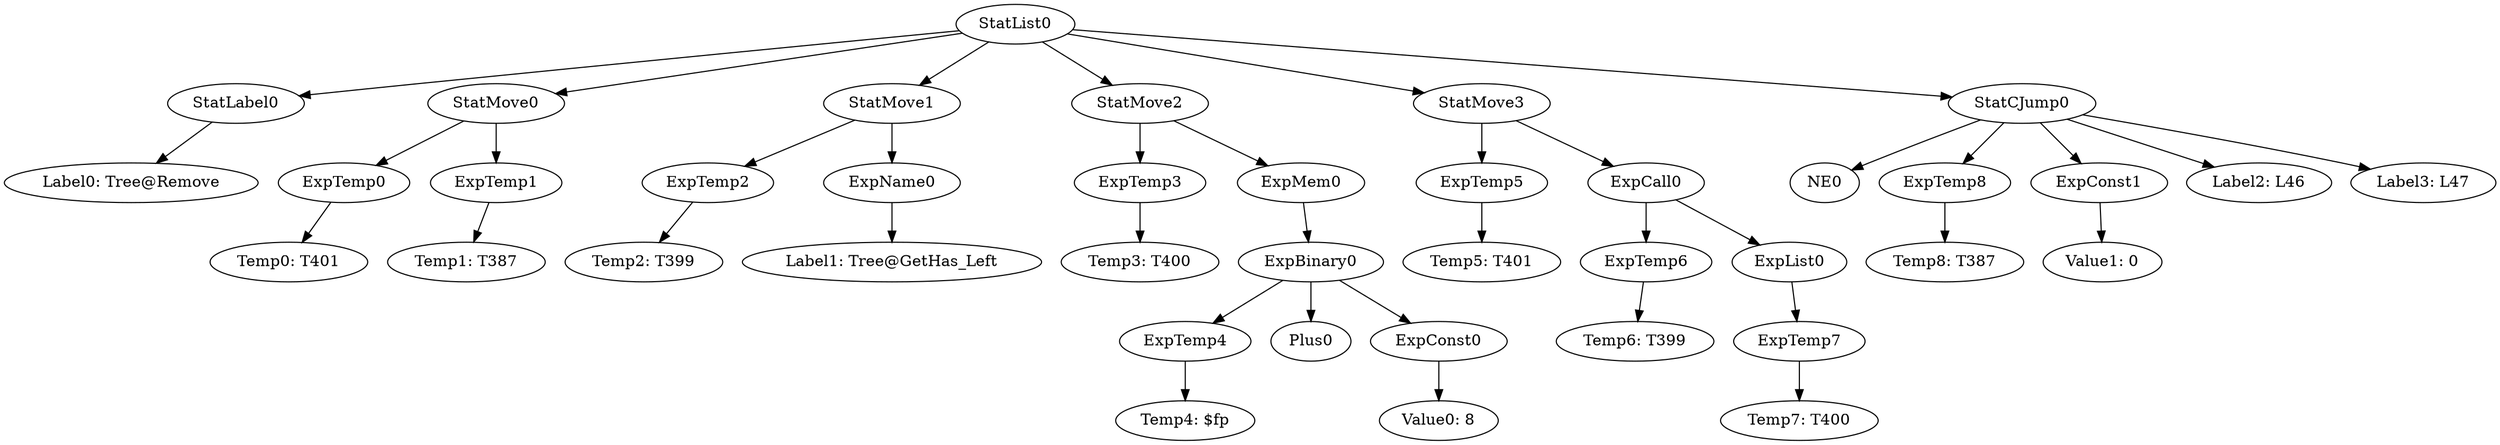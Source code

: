 digraph {
	ordering = out;
	ExpConst1 -> "Value1: 0";
	ExpName0 -> "Label1: Tree@GetHas_Left";
	StatMove2 -> ExpTemp3;
	StatMove2 -> ExpMem0;
	ExpTemp2 -> "Temp2: T399";
	ExpTemp3 -> "Temp3: T400";
	StatLabel0 -> "Label0: Tree@Remove";
	StatList0 -> StatLabel0;
	StatList0 -> StatMove0;
	StatList0 -> StatMove1;
	StatList0 -> StatMove2;
	StatList0 -> StatMove3;
	StatList0 -> StatCJump0;
	ExpTemp0 -> "Temp0: T401";
	StatMove0 -> ExpTemp0;
	StatMove0 -> ExpTemp1;
	ExpTemp7 -> "Temp7: T400";
	ExpTemp4 -> "Temp4: $fp";
	ExpCall0 -> ExpTemp6;
	ExpCall0 -> ExpList0;
	ExpBinary0 -> ExpTemp4;
	ExpBinary0 -> Plus0;
	ExpBinary0 -> ExpConst0;
	ExpConst0 -> "Value0: 8";
	ExpMem0 -> ExpBinary0;
	ExpTemp1 -> "Temp1: T387";
	ExpTemp5 -> "Temp5: T401";
	StatMove3 -> ExpTemp5;
	StatMove3 -> ExpCall0;
	ExpTemp6 -> "Temp6: T399";
	ExpList0 -> ExpTemp7;
	StatMove1 -> ExpTemp2;
	StatMove1 -> ExpName0;
	ExpTemp8 -> "Temp8: T387";
	StatCJump0 -> NE0;
	StatCJump0 -> ExpTemp8;
	StatCJump0 -> ExpConst1;
	StatCJump0 -> "Label2: L46";
	StatCJump0 -> "Label3: L47";
}

